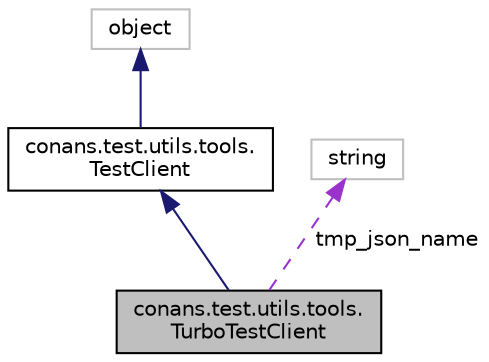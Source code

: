 digraph "conans.test.utils.tools.TurboTestClient"
{
 // LATEX_PDF_SIZE
  edge [fontname="Helvetica",fontsize="10",labelfontname="Helvetica",labelfontsize="10"];
  node [fontname="Helvetica",fontsize="10",shape=record];
  Node1 [label="conans.test.utils.tools.\lTurboTestClient",height=0.2,width=0.4,color="black", fillcolor="grey75", style="filled", fontcolor="black",tooltip=" "];
  Node2 -> Node1 [dir="back",color="midnightblue",fontsize="10",style="solid"];
  Node2 [label="conans.test.utils.tools.\lTestClient",height=0.2,width=0.4,color="black", fillcolor="white", style="filled",URL="$classconans_1_1test_1_1utils_1_1tools_1_1TestClient.html",tooltip=" "];
  Node3 -> Node2 [dir="back",color="midnightblue",fontsize="10",style="solid"];
  Node3 [label="object",height=0.2,width=0.4,color="grey75", fillcolor="white", style="filled",tooltip=" "];
  Node4 -> Node1 [dir="back",color="darkorchid3",fontsize="10",style="dashed",label=" tmp_json_name" ];
  Node4 [label="string",height=0.2,width=0.4,color="grey75", fillcolor="white", style="filled",tooltip=" "];
}

